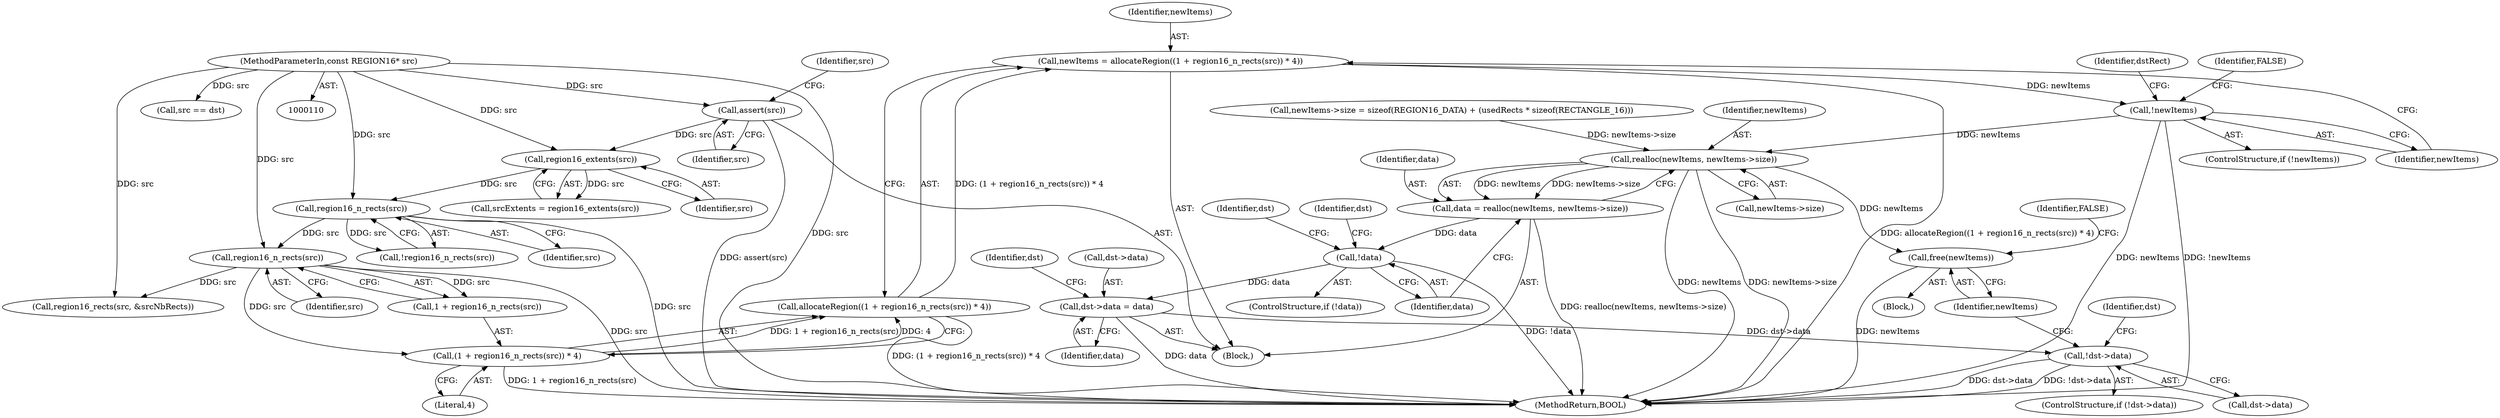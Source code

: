digraph "0_FreeRDP_fc80ab45621bd966f70594c0b7393ec005a94007_2@API" {
"1000206" [label="(Call,newItems = allocateRegion((1 + region16_n_rects(src)) * 4))"];
"1000208" [label="(Call,allocateRegion((1 + region16_n_rects(src)) * 4))"];
"1000209" [label="(Call,(1 + region16_n_rects(src)) * 4)"];
"1000212" [label="(Call,region16_n_rects(src))"];
"1000150" [label="(Call,region16_n_rects(src))"];
"1000142" [label="(Call,region16_extents(src))"];
"1000132" [label="(Call,assert(src))"];
"1000112" [label="(MethodParameterIn,const REGION16* src)"];
"1000216" [label="(Call,!newItems)"];
"1000627" [label="(Call,realloc(newItems, newItems->size))"];
"1000625" [label="(Call,data = realloc(newItems, newItems->size))"];
"1000633" [label="(Call,!data)"];
"1000639" [label="(Call,dst->data = data)"];
"1000645" [label="(Call,!dst->data)"];
"1000650" [label="(Call,free(newItems))"];
"1000209" [label="(Call,(1 + region16_n_rects(src)) * 4)"];
"1000133" [label="(Identifier,src)"];
"1000143" [label="(Identifier,src)"];
"1000629" [label="(Call,newItems->size)"];
"1000649" [label="(Block,)"];
"1000646" [label="(Call,dst->data)"];
"1000653" [label="(Identifier,FALSE)"];
"1000114" [label="(Block,)"];
"1000645" [label="(Call,!dst->data)"];
"1000626" [label="(Identifier,data)"];
"1000150" [label="(Call,region16_n_rects(src))"];
"1000651" [label="(Identifier,newItems)"];
"1000641" [label="(Identifier,dst)"];
"1000627" [label="(Call,realloc(newItems, newItems->size))"];
"1000210" [label="(Call,1 + region16_n_rects(src))"];
"1000632" [label="(ControlStructure,if (!data))"];
"1000625" [label="(Call,data = realloc(newItems, newItems->size))"];
"1000212" [label="(Call,region16_n_rects(src))"];
"1000640" [label="(Call,dst->data)"];
"1000142" [label="(Call,region16_extents(src))"];
"1000140" [label="(Call,srcExtents = region16_extents(src))"];
"1000647" [label="(Identifier,dst)"];
"1000219" [label="(Identifier,FALSE)"];
"1000644" [label="(ControlStructure,if (!dst->data))"];
"1000217" [label="(Identifier,newItems)"];
"1000214" [label="(Literal,4)"];
"1000213" [label="(Identifier,src)"];
"1000614" [label="(Call,newItems->size = sizeof(REGION16_DATA) + (usedRects * sizeof(RECTANGLE_16)))"];
"1000112" [label="(MethodParameterIn,const REGION16* src)"];
"1000650" [label="(Call,free(newItems))"];
"1000639" [label="(Call,dst->data = data)"];
"1000221" [label="(Identifier,dstRect)"];
"1000215" [label="(ControlStructure,if (!newItems))"];
"1000206" [label="(Call,newItems = allocateRegion((1 + region16_n_rects(src)) * 4))"];
"1000149" [label="(Call,!region16_n_rects(src))"];
"1000132" [label="(Call,assert(src))"];
"1000633" [label="(Call,!data)"];
"1000208" [label="(Call,allocateRegion((1 + region16_n_rects(src)) * 4))"];
"1000664" [label="(MethodReturn,BOOL)"];
"1000216" [label="(Call,!newItems)"];
"1000278" [label="(Call,region16_rects(src, &srcNbRects))"];
"1000549" [label="(Call,src == dst)"];
"1000634" [label="(Identifier,data)"];
"1000637" [label="(Identifier,dst)"];
"1000628" [label="(Identifier,newItems)"];
"1000643" [label="(Identifier,data)"];
"1000657" [label="(Identifier,dst)"];
"1000151" [label="(Identifier,src)"];
"1000207" [label="(Identifier,newItems)"];
"1000136" [label="(Identifier,src)"];
"1000206" -> "1000114"  [label="AST: "];
"1000206" -> "1000208"  [label="CFG: "];
"1000207" -> "1000206"  [label="AST: "];
"1000208" -> "1000206"  [label="AST: "];
"1000217" -> "1000206"  [label="CFG: "];
"1000206" -> "1000664"  [label="DDG: allocateRegion((1 + region16_n_rects(src)) * 4)"];
"1000208" -> "1000206"  [label="DDG: (1 + region16_n_rects(src)) * 4"];
"1000206" -> "1000216"  [label="DDG: newItems"];
"1000208" -> "1000209"  [label="CFG: "];
"1000209" -> "1000208"  [label="AST: "];
"1000208" -> "1000664"  [label="DDG: (1 + region16_n_rects(src)) * 4"];
"1000209" -> "1000208"  [label="DDG: 1 + region16_n_rects(src)"];
"1000209" -> "1000208"  [label="DDG: 4"];
"1000209" -> "1000214"  [label="CFG: "];
"1000210" -> "1000209"  [label="AST: "];
"1000214" -> "1000209"  [label="AST: "];
"1000209" -> "1000664"  [label="DDG: 1 + region16_n_rects(src)"];
"1000212" -> "1000209"  [label="DDG: src"];
"1000212" -> "1000210"  [label="AST: "];
"1000212" -> "1000213"  [label="CFG: "];
"1000213" -> "1000212"  [label="AST: "];
"1000210" -> "1000212"  [label="CFG: "];
"1000212" -> "1000664"  [label="DDG: src"];
"1000212" -> "1000210"  [label="DDG: src"];
"1000150" -> "1000212"  [label="DDG: src"];
"1000112" -> "1000212"  [label="DDG: src"];
"1000212" -> "1000278"  [label="DDG: src"];
"1000150" -> "1000149"  [label="AST: "];
"1000150" -> "1000151"  [label="CFG: "];
"1000151" -> "1000150"  [label="AST: "];
"1000149" -> "1000150"  [label="CFG: "];
"1000150" -> "1000664"  [label="DDG: src"];
"1000150" -> "1000149"  [label="DDG: src"];
"1000142" -> "1000150"  [label="DDG: src"];
"1000112" -> "1000150"  [label="DDG: src"];
"1000142" -> "1000140"  [label="AST: "];
"1000142" -> "1000143"  [label="CFG: "];
"1000143" -> "1000142"  [label="AST: "];
"1000140" -> "1000142"  [label="CFG: "];
"1000142" -> "1000140"  [label="DDG: src"];
"1000132" -> "1000142"  [label="DDG: src"];
"1000112" -> "1000142"  [label="DDG: src"];
"1000132" -> "1000114"  [label="AST: "];
"1000132" -> "1000133"  [label="CFG: "];
"1000133" -> "1000132"  [label="AST: "];
"1000136" -> "1000132"  [label="CFG: "];
"1000132" -> "1000664"  [label="DDG: assert(src)"];
"1000112" -> "1000132"  [label="DDG: src"];
"1000112" -> "1000110"  [label="AST: "];
"1000112" -> "1000664"  [label="DDG: src"];
"1000112" -> "1000278"  [label="DDG: src"];
"1000112" -> "1000549"  [label="DDG: src"];
"1000216" -> "1000215"  [label="AST: "];
"1000216" -> "1000217"  [label="CFG: "];
"1000217" -> "1000216"  [label="AST: "];
"1000219" -> "1000216"  [label="CFG: "];
"1000221" -> "1000216"  [label="CFG: "];
"1000216" -> "1000664"  [label="DDG: !newItems"];
"1000216" -> "1000664"  [label="DDG: newItems"];
"1000216" -> "1000627"  [label="DDG: newItems"];
"1000627" -> "1000625"  [label="AST: "];
"1000627" -> "1000629"  [label="CFG: "];
"1000628" -> "1000627"  [label="AST: "];
"1000629" -> "1000627"  [label="AST: "];
"1000625" -> "1000627"  [label="CFG: "];
"1000627" -> "1000664"  [label="DDG: newItems->size"];
"1000627" -> "1000664"  [label="DDG: newItems"];
"1000627" -> "1000625"  [label="DDG: newItems"];
"1000627" -> "1000625"  [label="DDG: newItems->size"];
"1000614" -> "1000627"  [label="DDG: newItems->size"];
"1000627" -> "1000650"  [label="DDG: newItems"];
"1000625" -> "1000114"  [label="AST: "];
"1000626" -> "1000625"  [label="AST: "];
"1000634" -> "1000625"  [label="CFG: "];
"1000625" -> "1000664"  [label="DDG: realloc(newItems, newItems->size)"];
"1000625" -> "1000633"  [label="DDG: data"];
"1000633" -> "1000632"  [label="AST: "];
"1000633" -> "1000634"  [label="CFG: "];
"1000634" -> "1000633"  [label="AST: "];
"1000637" -> "1000633"  [label="CFG: "];
"1000641" -> "1000633"  [label="CFG: "];
"1000633" -> "1000664"  [label="DDG: !data"];
"1000633" -> "1000639"  [label="DDG: data"];
"1000639" -> "1000114"  [label="AST: "];
"1000639" -> "1000643"  [label="CFG: "];
"1000640" -> "1000639"  [label="AST: "];
"1000643" -> "1000639"  [label="AST: "];
"1000647" -> "1000639"  [label="CFG: "];
"1000639" -> "1000664"  [label="DDG: data"];
"1000639" -> "1000645"  [label="DDG: dst->data"];
"1000645" -> "1000644"  [label="AST: "];
"1000645" -> "1000646"  [label="CFG: "];
"1000646" -> "1000645"  [label="AST: "];
"1000651" -> "1000645"  [label="CFG: "];
"1000657" -> "1000645"  [label="CFG: "];
"1000645" -> "1000664"  [label="DDG: dst->data"];
"1000645" -> "1000664"  [label="DDG: !dst->data"];
"1000650" -> "1000649"  [label="AST: "];
"1000650" -> "1000651"  [label="CFG: "];
"1000651" -> "1000650"  [label="AST: "];
"1000653" -> "1000650"  [label="CFG: "];
"1000650" -> "1000664"  [label="DDG: newItems"];
}
